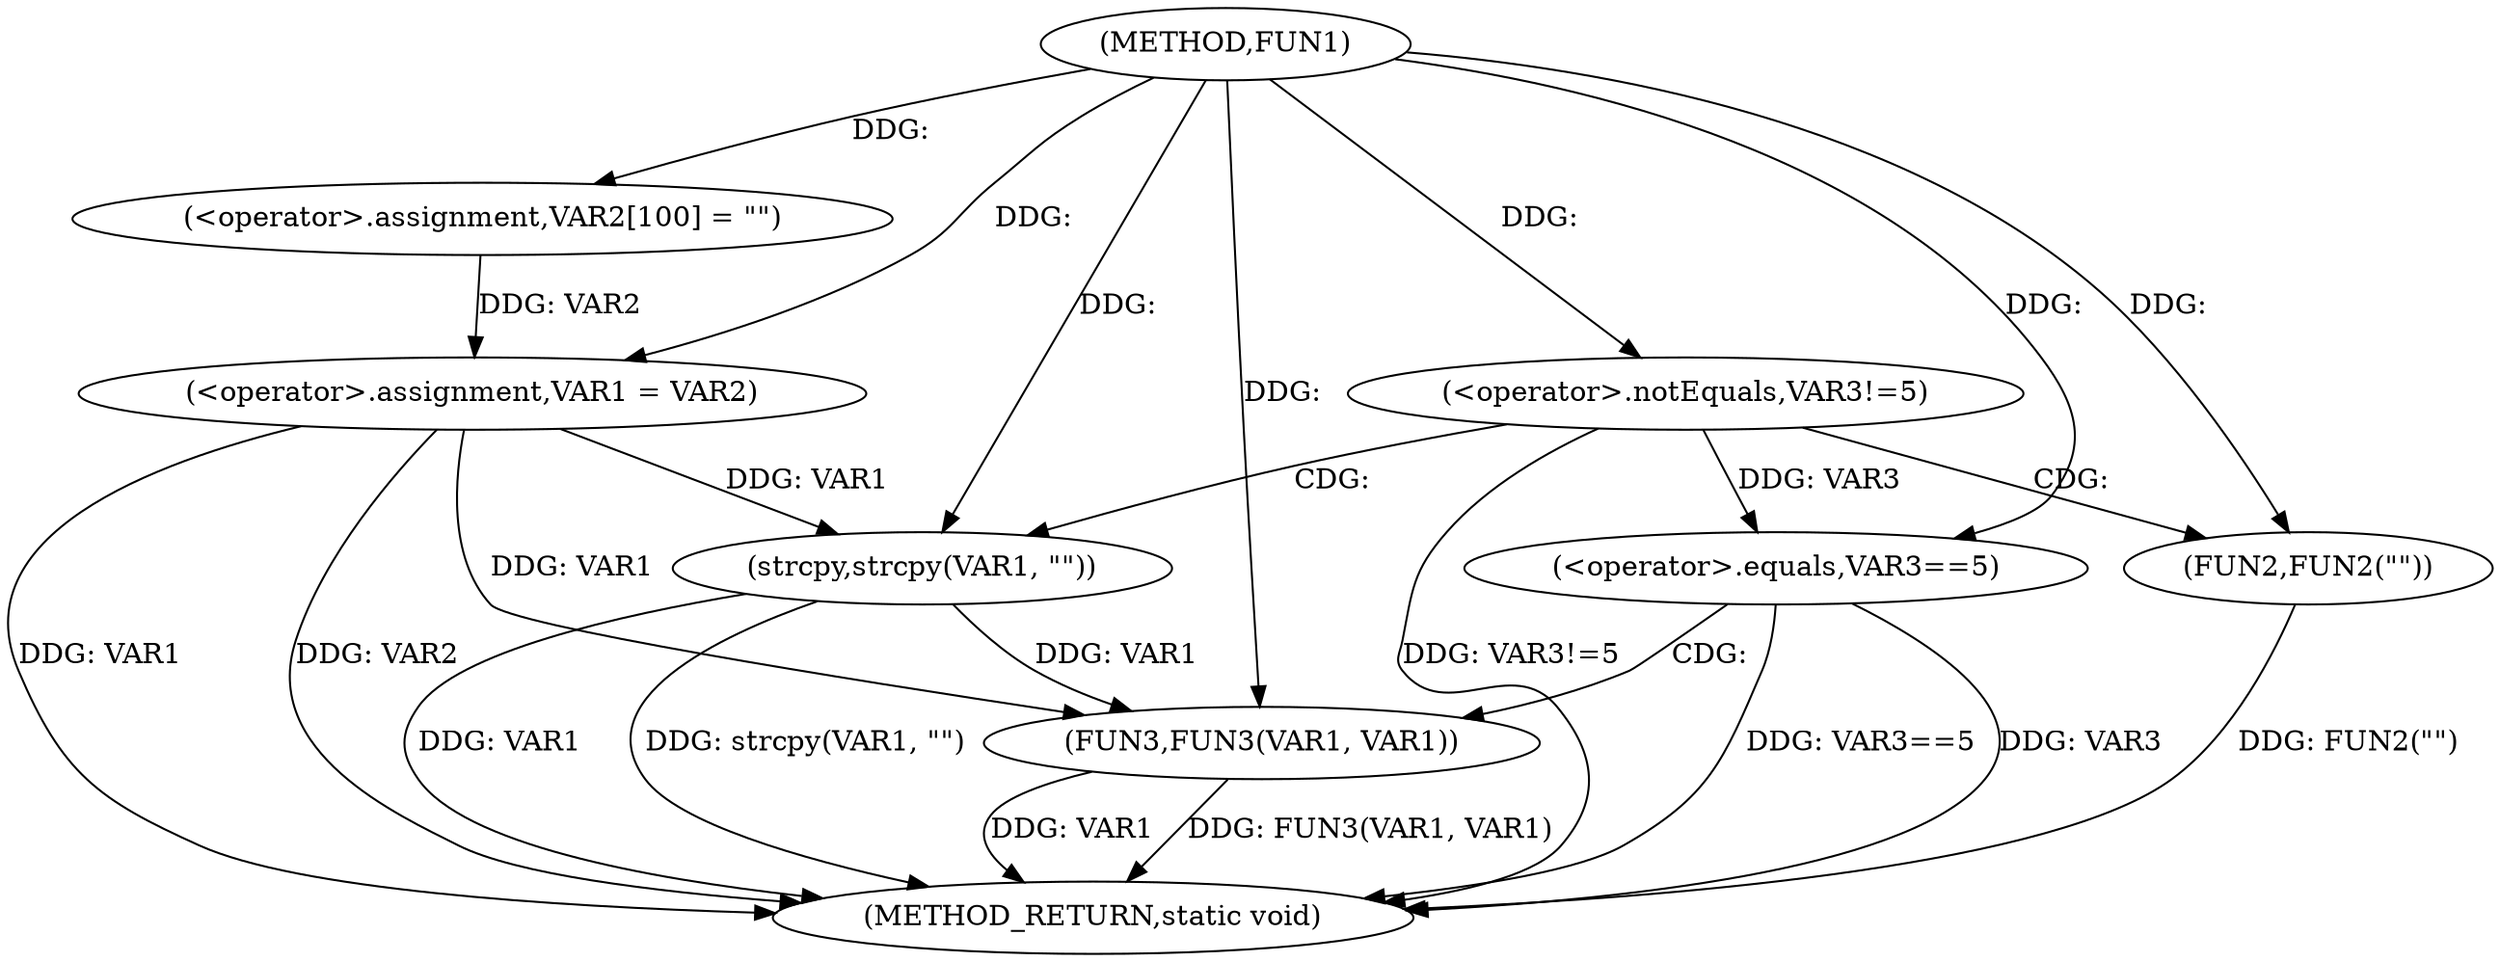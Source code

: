 digraph FUN1 {  
"1000100" [label = "(METHOD,FUN1)" ]
"1000130" [label = "(METHOD_RETURN,static void)" ]
"1000104" [label = "(<operator>.assignment,VAR2[100] = \"\")" ]
"1000107" [label = "(<operator>.assignment,VAR1 = VAR2)" ]
"1000111" [label = "(<operator>.notEquals,VAR3!=5)" ]
"1000115" [label = "(FUN2,FUN2(\"\"))" ]
"1000119" [label = "(strcpy,strcpy(VAR1, \"\"))" ]
"1000123" [label = "(<operator>.equals,VAR3==5)" ]
"1000127" [label = "(FUN3,FUN3(VAR1, VAR1))" ]
  "1000107" -> "1000130"  [ label = "DDG: VAR1"] 
  "1000123" -> "1000130"  [ label = "DDG: VAR3==5"] 
  "1000127" -> "1000130"  [ label = "DDG: VAR1"] 
  "1000115" -> "1000130"  [ label = "DDG: FUN2(\"\")"] 
  "1000127" -> "1000130"  [ label = "DDG: FUN3(VAR1, VAR1)"] 
  "1000119" -> "1000130"  [ label = "DDG: VAR1"] 
  "1000119" -> "1000130"  [ label = "DDG: strcpy(VAR1, \"\")"] 
  "1000111" -> "1000130"  [ label = "DDG: VAR3!=5"] 
  "1000107" -> "1000130"  [ label = "DDG: VAR2"] 
  "1000123" -> "1000130"  [ label = "DDG: VAR3"] 
  "1000100" -> "1000104"  [ label = "DDG: "] 
  "1000104" -> "1000107"  [ label = "DDG: VAR2"] 
  "1000100" -> "1000107"  [ label = "DDG: "] 
  "1000100" -> "1000111"  [ label = "DDG: "] 
  "1000100" -> "1000115"  [ label = "DDG: "] 
  "1000107" -> "1000119"  [ label = "DDG: VAR1"] 
  "1000100" -> "1000119"  [ label = "DDG: "] 
  "1000111" -> "1000123"  [ label = "DDG: VAR3"] 
  "1000100" -> "1000123"  [ label = "DDG: "] 
  "1000107" -> "1000127"  [ label = "DDG: VAR1"] 
  "1000119" -> "1000127"  [ label = "DDG: VAR1"] 
  "1000100" -> "1000127"  [ label = "DDG: "] 
  "1000111" -> "1000115"  [ label = "CDG: "] 
  "1000111" -> "1000119"  [ label = "CDG: "] 
  "1000123" -> "1000127"  [ label = "CDG: "] 
}
